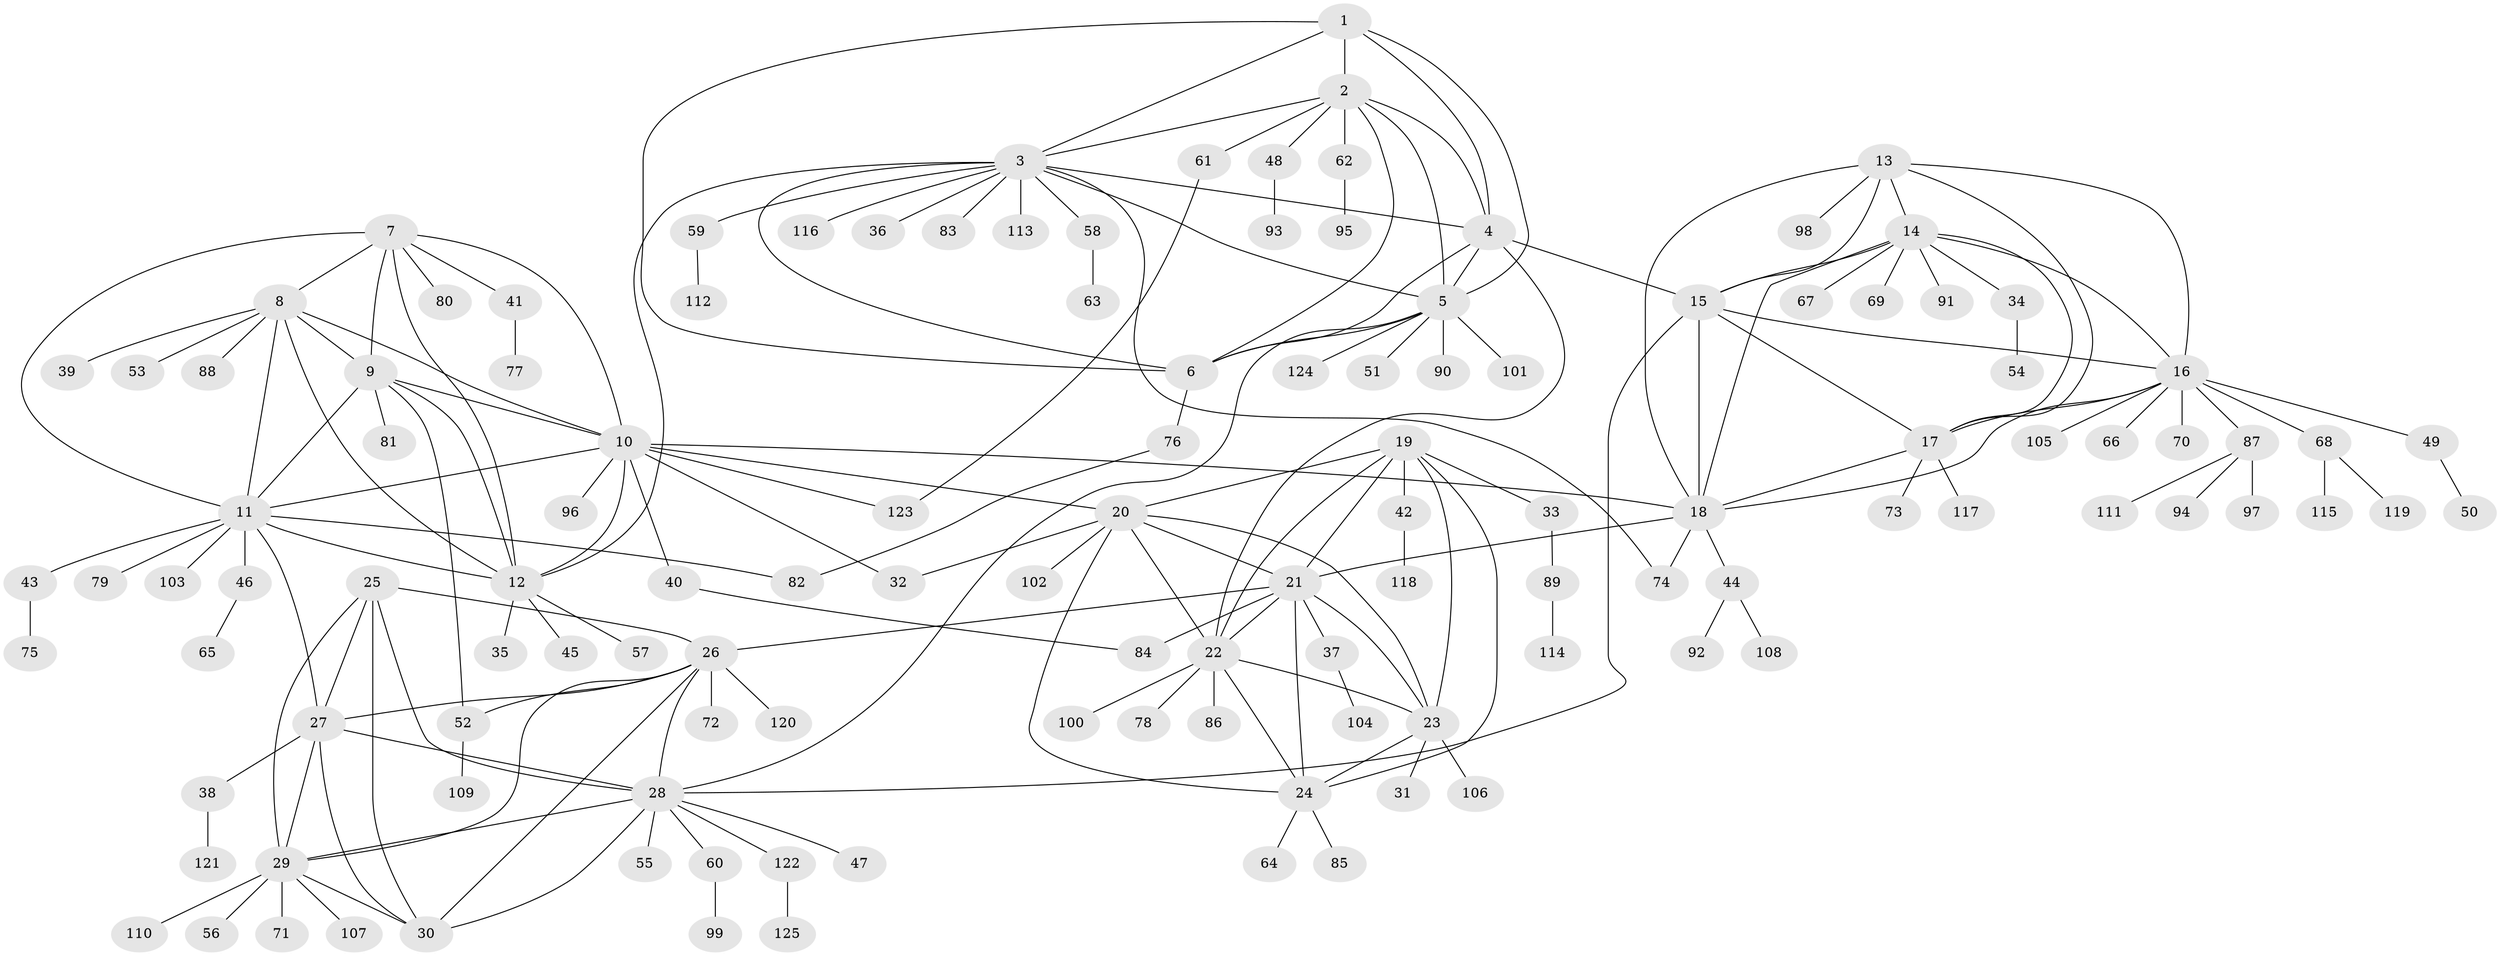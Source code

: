 // coarse degree distribution, {1: 0.631578947368421, 4: 0.07894736842105263, 11: 0.05263157894736842, 3: 0.05263157894736842, 2: 0.05263157894736842, 5: 0.07894736842105263, 7: 0.02631578947368421, 12: 0.02631578947368421}
// Generated by graph-tools (version 1.1) at 2025/37/03/04/25 23:37:48]
// undirected, 125 vertices, 186 edges
graph export_dot {
  node [color=gray90,style=filled];
  1;
  2;
  3;
  4;
  5;
  6;
  7;
  8;
  9;
  10;
  11;
  12;
  13;
  14;
  15;
  16;
  17;
  18;
  19;
  20;
  21;
  22;
  23;
  24;
  25;
  26;
  27;
  28;
  29;
  30;
  31;
  32;
  33;
  34;
  35;
  36;
  37;
  38;
  39;
  40;
  41;
  42;
  43;
  44;
  45;
  46;
  47;
  48;
  49;
  50;
  51;
  52;
  53;
  54;
  55;
  56;
  57;
  58;
  59;
  60;
  61;
  62;
  63;
  64;
  65;
  66;
  67;
  68;
  69;
  70;
  71;
  72;
  73;
  74;
  75;
  76;
  77;
  78;
  79;
  80;
  81;
  82;
  83;
  84;
  85;
  86;
  87;
  88;
  89;
  90;
  91;
  92;
  93;
  94;
  95;
  96;
  97;
  98;
  99;
  100;
  101;
  102;
  103;
  104;
  105;
  106;
  107;
  108;
  109;
  110;
  111;
  112;
  113;
  114;
  115;
  116;
  117;
  118;
  119;
  120;
  121;
  122;
  123;
  124;
  125;
  1 -- 2;
  1 -- 3;
  1 -- 4;
  1 -- 5;
  1 -- 6;
  2 -- 3;
  2 -- 4;
  2 -- 5;
  2 -- 6;
  2 -- 48;
  2 -- 61;
  2 -- 62;
  3 -- 4;
  3 -- 5;
  3 -- 6;
  3 -- 12;
  3 -- 36;
  3 -- 58;
  3 -- 59;
  3 -- 74;
  3 -- 83;
  3 -- 113;
  3 -- 116;
  4 -- 5;
  4 -- 6;
  4 -- 15;
  4 -- 22;
  5 -- 6;
  5 -- 28;
  5 -- 51;
  5 -- 90;
  5 -- 101;
  5 -- 124;
  6 -- 76;
  7 -- 8;
  7 -- 9;
  7 -- 10;
  7 -- 11;
  7 -- 12;
  7 -- 41;
  7 -- 80;
  8 -- 9;
  8 -- 10;
  8 -- 11;
  8 -- 12;
  8 -- 39;
  8 -- 53;
  8 -- 88;
  9 -- 10;
  9 -- 11;
  9 -- 12;
  9 -- 52;
  9 -- 81;
  10 -- 11;
  10 -- 12;
  10 -- 18;
  10 -- 20;
  10 -- 32;
  10 -- 40;
  10 -- 96;
  10 -- 123;
  11 -- 12;
  11 -- 27;
  11 -- 43;
  11 -- 46;
  11 -- 79;
  11 -- 82;
  11 -- 103;
  12 -- 35;
  12 -- 45;
  12 -- 57;
  13 -- 14;
  13 -- 15;
  13 -- 16;
  13 -- 17;
  13 -- 18;
  13 -- 98;
  14 -- 15;
  14 -- 16;
  14 -- 17;
  14 -- 18;
  14 -- 34;
  14 -- 67;
  14 -- 69;
  14 -- 91;
  15 -- 16;
  15 -- 17;
  15 -- 18;
  15 -- 28;
  16 -- 17;
  16 -- 18;
  16 -- 49;
  16 -- 66;
  16 -- 68;
  16 -- 70;
  16 -- 87;
  16 -- 105;
  17 -- 18;
  17 -- 73;
  17 -- 117;
  18 -- 21;
  18 -- 44;
  18 -- 74;
  19 -- 20;
  19 -- 21;
  19 -- 22;
  19 -- 23;
  19 -- 24;
  19 -- 33;
  19 -- 42;
  20 -- 21;
  20 -- 22;
  20 -- 23;
  20 -- 24;
  20 -- 32;
  20 -- 102;
  21 -- 22;
  21 -- 23;
  21 -- 24;
  21 -- 26;
  21 -- 37;
  21 -- 84;
  22 -- 23;
  22 -- 24;
  22 -- 78;
  22 -- 86;
  22 -- 100;
  23 -- 24;
  23 -- 31;
  23 -- 106;
  24 -- 64;
  24 -- 85;
  25 -- 26;
  25 -- 27;
  25 -- 28;
  25 -- 29;
  25 -- 30;
  26 -- 27;
  26 -- 28;
  26 -- 29;
  26 -- 30;
  26 -- 52;
  26 -- 72;
  26 -- 120;
  27 -- 28;
  27 -- 29;
  27 -- 30;
  27 -- 38;
  28 -- 29;
  28 -- 30;
  28 -- 47;
  28 -- 55;
  28 -- 60;
  28 -- 122;
  29 -- 30;
  29 -- 56;
  29 -- 71;
  29 -- 107;
  29 -- 110;
  33 -- 89;
  34 -- 54;
  37 -- 104;
  38 -- 121;
  40 -- 84;
  41 -- 77;
  42 -- 118;
  43 -- 75;
  44 -- 92;
  44 -- 108;
  46 -- 65;
  48 -- 93;
  49 -- 50;
  52 -- 109;
  58 -- 63;
  59 -- 112;
  60 -- 99;
  61 -- 123;
  62 -- 95;
  68 -- 115;
  68 -- 119;
  76 -- 82;
  87 -- 94;
  87 -- 97;
  87 -- 111;
  89 -- 114;
  122 -- 125;
}
